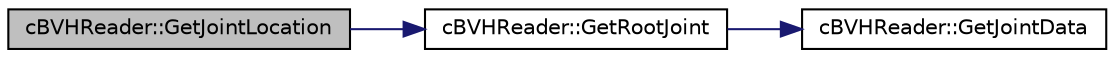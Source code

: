 digraph "cBVHReader::GetJointLocation"
{
 // LATEX_PDF_SIZE
  edge [fontname="Helvetica",fontsize="10",labelfontname="Helvetica",labelfontsize="10"];
  node [fontname="Helvetica",fontsize="10",shape=record];
  rankdir="LR";
  Node1 [label="cBVHReader::GetJointLocation",height=0.2,width=0.4,color="black", fillcolor="grey75", style="filled", fontcolor="black",tooltip="Should return a cMotion, for now really only supports two step locations."];
  Node1 -> Node2 [color="midnightblue",fontsize="10",style="solid",fontname="Helvetica"];
  Node2 [label="cBVHReader::GetRootJoint",height=0.2,width=0.4,color="black", fillcolor="white", style="filled",URL="$classc_b_v_h_reader.html#ac55302c348a1d9004bb00c0bac84cd8f",tooltip=" "];
  Node2 -> Node3 [color="midnightblue",fontsize="10",style="solid",fontname="Helvetica"];
  Node3 [label="cBVHReader::GetJointData",height=0.2,width=0.4,color="black", fillcolor="white", style="filled",URL="$classc_b_v_h_reader.html#a533017ceff68ac1c102f7bad5b52c607",tooltip=" "];
}
